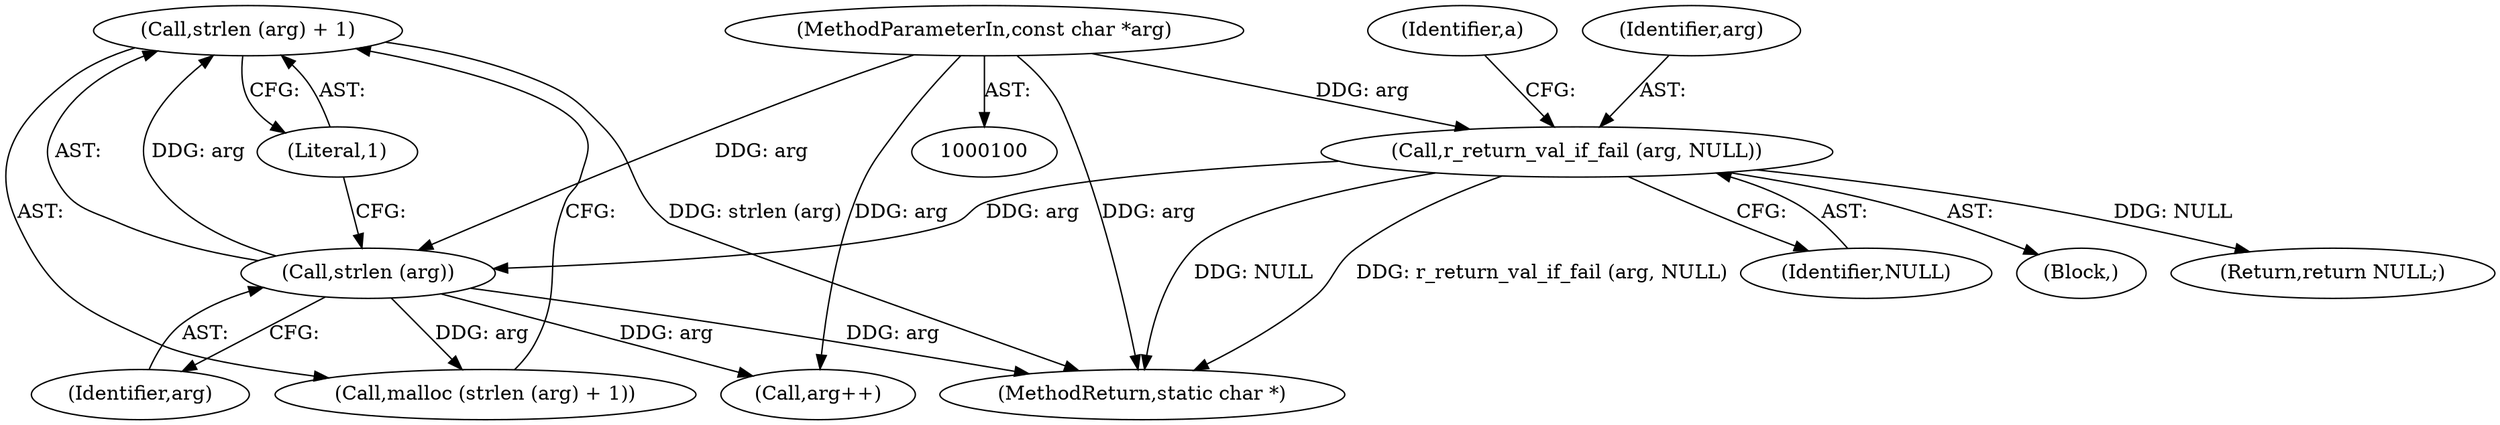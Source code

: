 digraph "0_radare2_5411543a310a470b1257fb93273cdd6e8dfcb3af_0@API" {
"1000110" [label="(Call,strlen (arg) + 1)"];
"1000111" [label="(Call,strlen (arg))"];
"1000103" [label="(Call,r_return_val_if_fail (arg, NULL))"];
"1000101" [label="(MethodParameterIn,const char *arg)"];
"1000118" [label="(Return,return NULL;)"];
"1000104" [label="(Identifier,arg)"];
"1000111" [label="(Call,strlen (arg))"];
"1000109" [label="(Call,malloc (strlen (arg) + 1))"];
"1000110" [label="(Call,strlen (arg) + 1)"];
"1000112" [label="(Identifier,arg)"];
"1000113" [label="(Literal,1)"];
"1000103" [label="(Call,r_return_val_if_fail (arg, NULL))"];
"1000150" [label="(Call,arg++)"];
"1000158" [label="(MethodReturn,static char *)"];
"1000105" [label="(Identifier,NULL)"];
"1000101" [label="(MethodParameterIn,const char *arg)"];
"1000102" [label="(Block,)"];
"1000108" [label="(Identifier,a)"];
"1000110" -> "1000109"  [label="AST: "];
"1000110" -> "1000113"  [label="CFG: "];
"1000111" -> "1000110"  [label="AST: "];
"1000113" -> "1000110"  [label="AST: "];
"1000109" -> "1000110"  [label="CFG: "];
"1000110" -> "1000158"  [label="DDG: strlen (arg)"];
"1000111" -> "1000110"  [label="DDG: arg"];
"1000111" -> "1000112"  [label="CFG: "];
"1000112" -> "1000111"  [label="AST: "];
"1000113" -> "1000111"  [label="CFG: "];
"1000111" -> "1000158"  [label="DDG: arg"];
"1000111" -> "1000109"  [label="DDG: arg"];
"1000103" -> "1000111"  [label="DDG: arg"];
"1000101" -> "1000111"  [label="DDG: arg"];
"1000111" -> "1000150"  [label="DDG: arg"];
"1000103" -> "1000102"  [label="AST: "];
"1000103" -> "1000105"  [label="CFG: "];
"1000104" -> "1000103"  [label="AST: "];
"1000105" -> "1000103"  [label="AST: "];
"1000108" -> "1000103"  [label="CFG: "];
"1000103" -> "1000158"  [label="DDG: NULL"];
"1000103" -> "1000158"  [label="DDG: r_return_val_if_fail (arg, NULL)"];
"1000101" -> "1000103"  [label="DDG: arg"];
"1000103" -> "1000118"  [label="DDG: NULL"];
"1000101" -> "1000100"  [label="AST: "];
"1000101" -> "1000158"  [label="DDG: arg"];
"1000101" -> "1000150"  [label="DDG: arg"];
}
